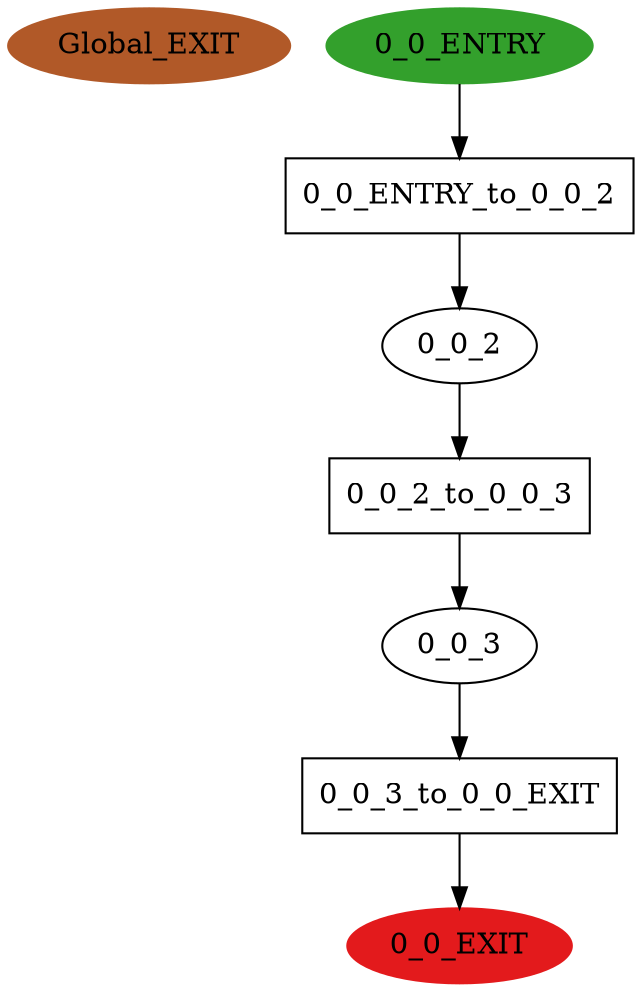 digraph model { 
compound=true; 
node  [style="filled", colorscheme="paired12"];  "Global_EXIT" [shape=ellipse, color=12, style=filled];
  "0_0_3" [shape=ellipse, style=""];
  "0_0_2" [shape=ellipse, style=""];
  "0_0_EXIT" [shape=ellipse, color=6, style=filled];
  "0_0_ENTRY" [shape=ellipse, color=4, style=filled];
  "0_0_2_to_0_0_3" [shape=box, style=""];
  "0_0_2_to_0_0_3" [label="0_0_2_to_0_0_3\n"];
  "0_0_3_to_0_0_EXIT" [shape=box, style=""];
  "0_0_3_to_0_0_EXIT" [label="0_0_3_to_0_0_EXIT\n"];
  "0_0_ENTRY_to_0_0_2" [shape=box, style=""];
  "0_0_ENTRY_to_0_0_2" [label="0_0_ENTRY_to_0_0_2\n"];
  "0_0_ENTRY" -> "0_0_ENTRY_to_0_0_2" [label="", arrowhead="normal"];
  "0_0_3_to_0_0_EXIT" -> "0_0_EXIT" [label="", arrowhead="normal"];
  "0_0_ENTRY_to_0_0_2" -> "0_0_2" [label="", arrowhead="normal"];
  "0_0_2_to_0_0_3" -> "0_0_3" [label="", arrowhead="normal"];
  "0_0_2" -> "0_0_2_to_0_0_3" [label="", arrowhead="normal"];
  "0_0_3" -> "0_0_3_to_0_0_EXIT" [label="", arrowhead="normal"];
}
